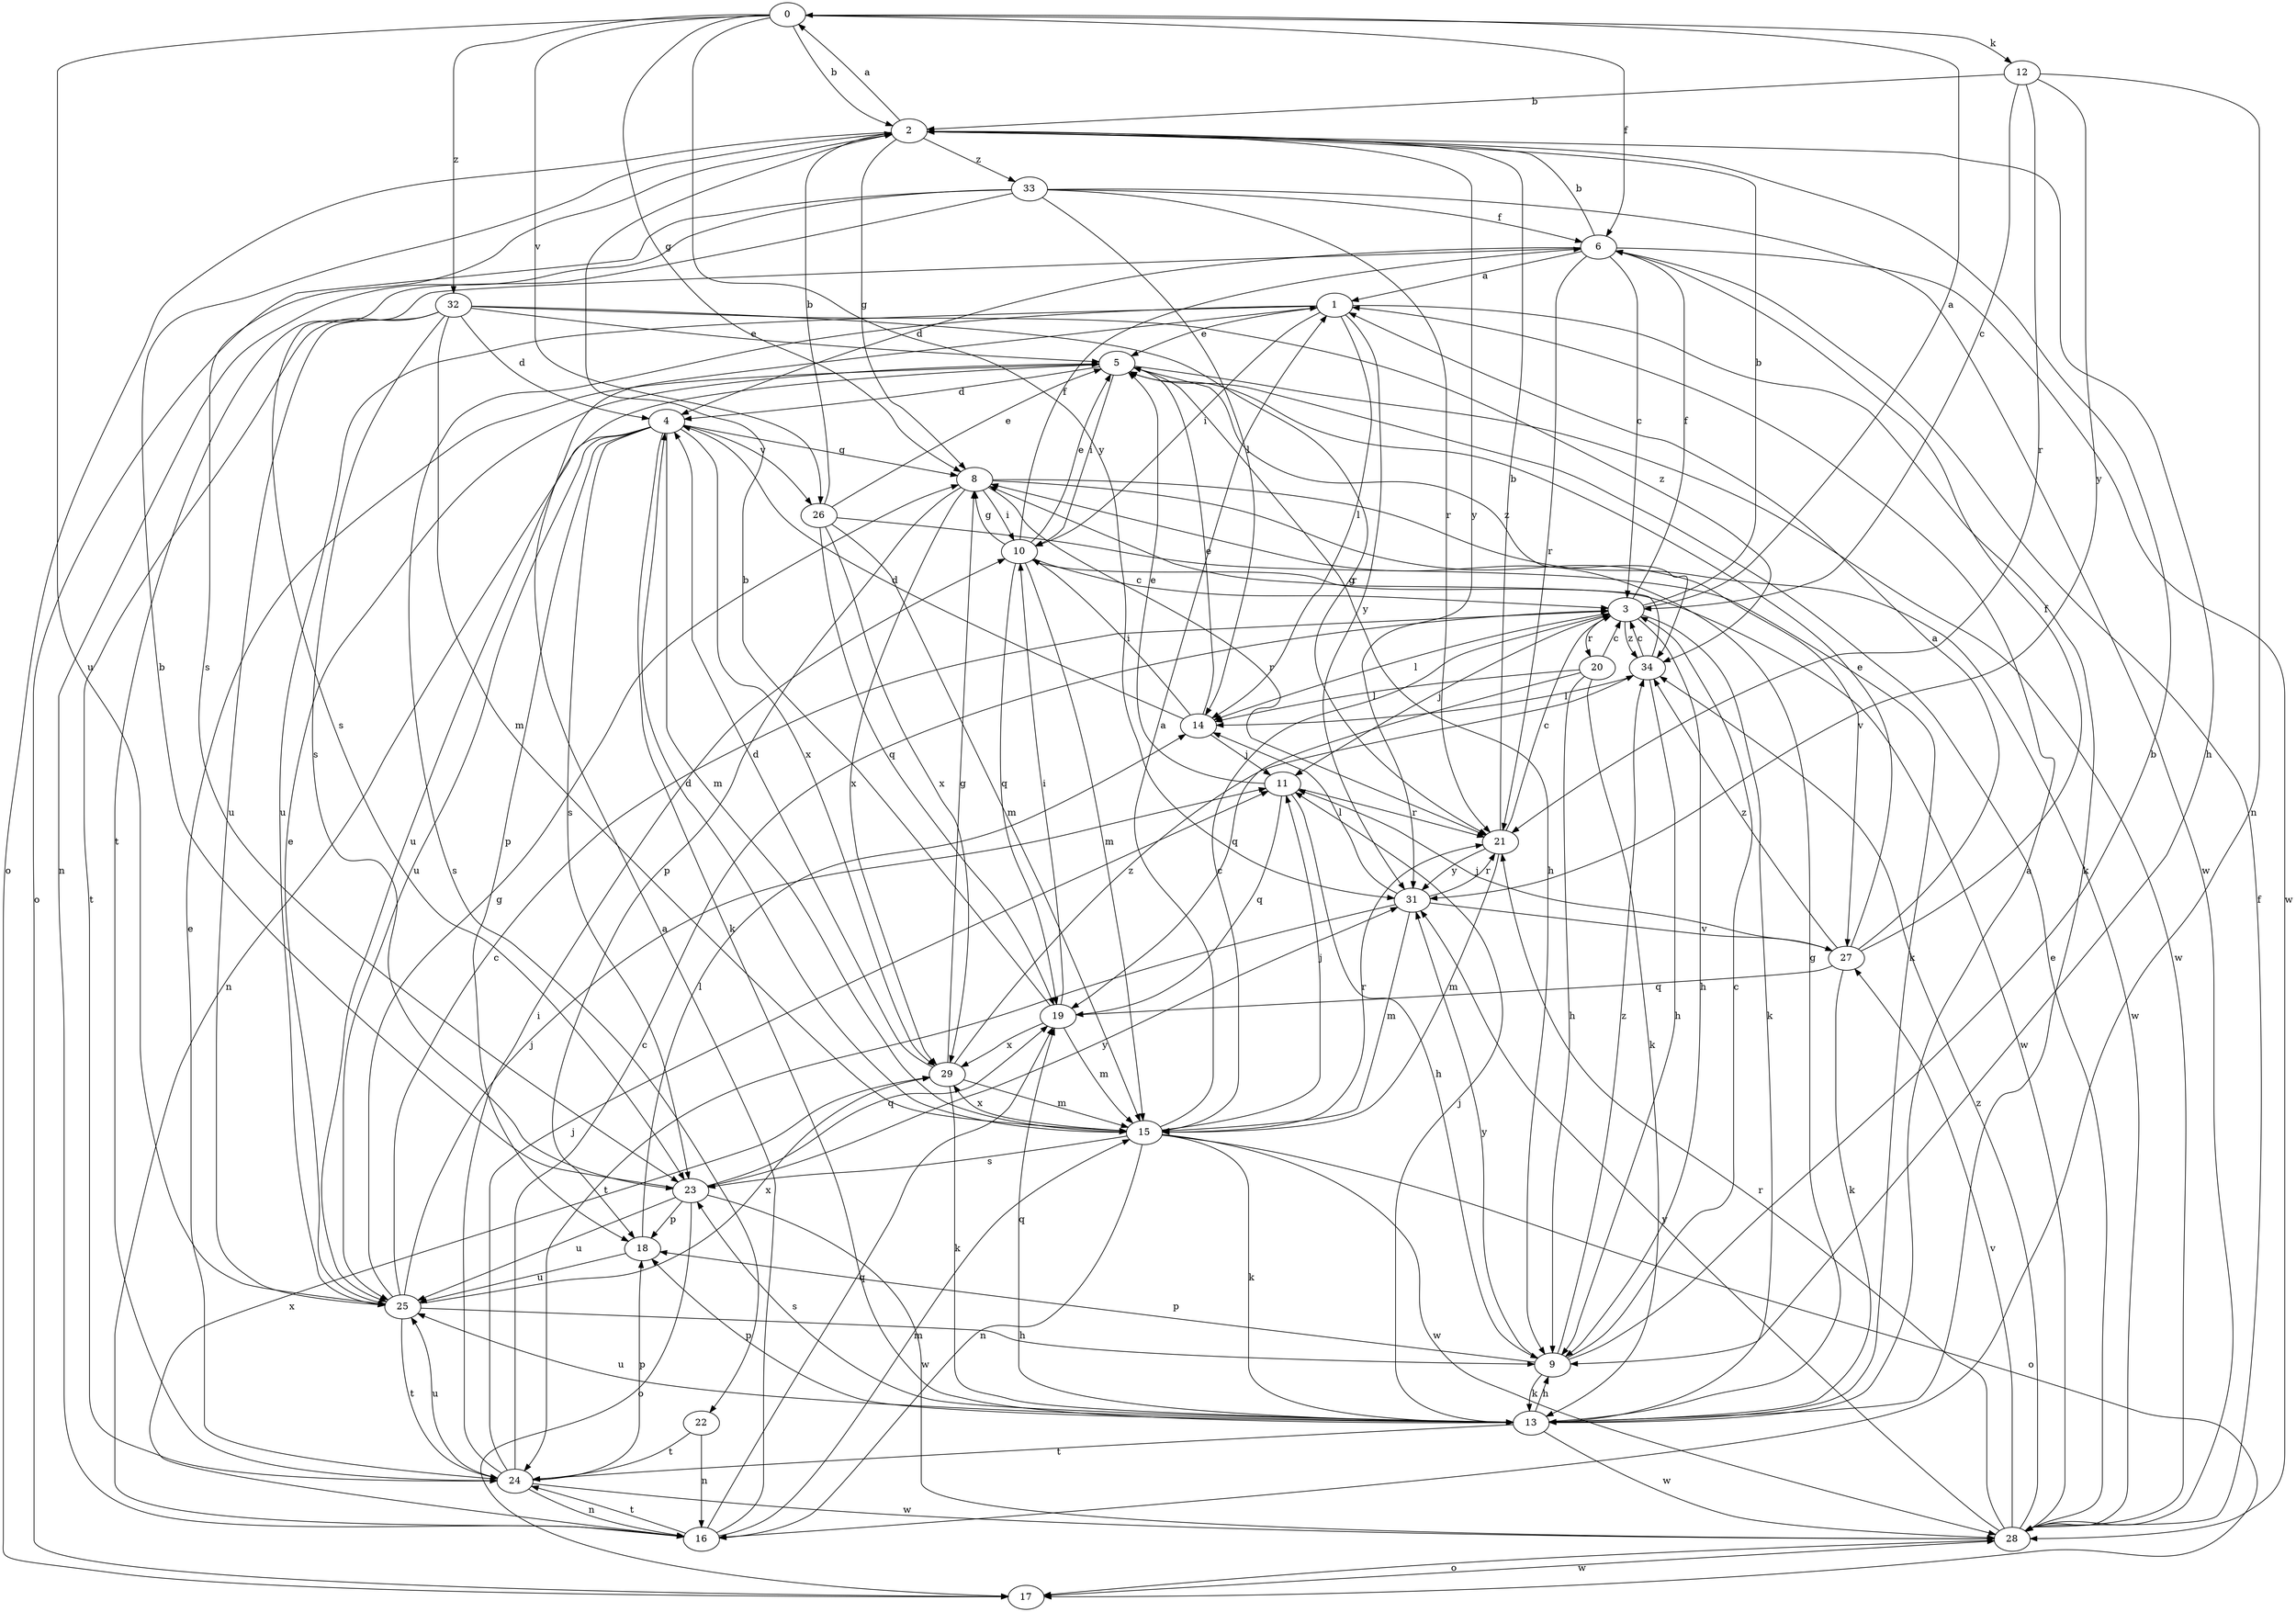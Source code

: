 strict digraph  {
0;
1;
2;
3;
4;
5;
6;
8;
9;
10;
11;
12;
13;
14;
15;
16;
17;
18;
19;
20;
21;
22;
23;
24;
25;
26;
27;
28;
29;
31;
32;
33;
34;
0 -> 2  [label=b];
0 -> 6  [label=f];
0 -> 8  [label=g];
0 -> 12  [label=k];
0 -> 25  [label=u];
0 -> 26  [label=v];
0 -> 31  [label=y];
0 -> 32  [label=z];
1 -> 5  [label=e];
1 -> 10  [label=i];
1 -> 13  [label=k];
1 -> 14  [label=l];
1 -> 22  [label=s];
1 -> 25  [label=u];
1 -> 31  [label=y];
2 -> 0  [label=a];
2 -> 8  [label=g];
2 -> 9  [label=h];
2 -> 17  [label=o];
2 -> 23  [label=s];
2 -> 31  [label=y];
2 -> 33  [label=z];
3 -> 0  [label=a];
3 -> 2  [label=b];
3 -> 6  [label=f];
3 -> 9  [label=h];
3 -> 11  [label=j];
3 -> 13  [label=k];
3 -> 14  [label=l];
3 -> 20  [label=r];
3 -> 34  [label=z];
4 -> 8  [label=g];
4 -> 13  [label=k];
4 -> 15  [label=m];
4 -> 16  [label=n];
4 -> 18  [label=p];
4 -> 23  [label=s];
4 -> 25  [label=u];
4 -> 26  [label=v];
4 -> 29  [label=x];
5 -> 4  [label=d];
5 -> 9  [label=h];
5 -> 10  [label=i];
5 -> 25  [label=u];
5 -> 28  [label=w];
5 -> 34  [label=z];
6 -> 1  [label=a];
6 -> 2  [label=b];
6 -> 3  [label=c];
6 -> 4  [label=d];
6 -> 21  [label=r];
6 -> 23  [label=s];
6 -> 28  [label=w];
8 -> 10  [label=i];
8 -> 18  [label=p];
8 -> 21  [label=r];
8 -> 27  [label=v];
8 -> 28  [label=w];
8 -> 29  [label=x];
9 -> 2  [label=b];
9 -> 3  [label=c];
9 -> 13  [label=k];
9 -> 18  [label=p];
9 -> 31  [label=y];
9 -> 34  [label=z];
10 -> 3  [label=c];
10 -> 5  [label=e];
10 -> 6  [label=f];
10 -> 8  [label=g];
10 -> 15  [label=m];
10 -> 19  [label=q];
10 -> 28  [label=w];
11 -> 5  [label=e];
11 -> 9  [label=h];
11 -> 19  [label=q];
11 -> 21  [label=r];
12 -> 2  [label=b];
12 -> 3  [label=c];
12 -> 16  [label=n];
12 -> 21  [label=r];
12 -> 31  [label=y];
13 -> 1  [label=a];
13 -> 8  [label=g];
13 -> 9  [label=h];
13 -> 11  [label=j];
13 -> 18  [label=p];
13 -> 19  [label=q];
13 -> 23  [label=s];
13 -> 24  [label=t];
13 -> 25  [label=u];
13 -> 28  [label=w];
14 -> 4  [label=d];
14 -> 5  [label=e];
14 -> 10  [label=i];
14 -> 11  [label=j];
15 -> 1  [label=a];
15 -> 3  [label=c];
15 -> 4  [label=d];
15 -> 11  [label=j];
15 -> 13  [label=k];
15 -> 16  [label=n];
15 -> 17  [label=o];
15 -> 21  [label=r];
15 -> 23  [label=s];
15 -> 28  [label=w];
15 -> 29  [label=x];
16 -> 1  [label=a];
16 -> 15  [label=m];
16 -> 19  [label=q];
16 -> 24  [label=t];
16 -> 29  [label=x];
17 -> 28  [label=w];
18 -> 14  [label=l];
18 -> 25  [label=u];
19 -> 2  [label=b];
19 -> 10  [label=i];
19 -> 15  [label=m];
19 -> 29  [label=x];
20 -> 3  [label=c];
20 -> 9  [label=h];
20 -> 13  [label=k];
20 -> 14  [label=l];
20 -> 19  [label=q];
21 -> 2  [label=b];
21 -> 3  [label=c];
21 -> 15  [label=m];
21 -> 31  [label=y];
22 -> 16  [label=n];
22 -> 24  [label=t];
23 -> 2  [label=b];
23 -> 17  [label=o];
23 -> 18  [label=p];
23 -> 19  [label=q];
23 -> 25  [label=u];
23 -> 28  [label=w];
23 -> 31  [label=y];
24 -> 3  [label=c];
24 -> 5  [label=e];
24 -> 10  [label=i];
24 -> 11  [label=j];
24 -> 16  [label=n];
24 -> 18  [label=p];
24 -> 25  [label=u];
24 -> 28  [label=w];
25 -> 3  [label=c];
25 -> 5  [label=e];
25 -> 8  [label=g];
25 -> 9  [label=h];
25 -> 11  [label=j];
25 -> 24  [label=t];
25 -> 29  [label=x];
26 -> 2  [label=b];
26 -> 5  [label=e];
26 -> 13  [label=k];
26 -> 15  [label=m];
26 -> 19  [label=q];
26 -> 29  [label=x];
27 -> 1  [label=a];
27 -> 5  [label=e];
27 -> 6  [label=f];
27 -> 11  [label=j];
27 -> 13  [label=k];
27 -> 19  [label=q];
27 -> 34  [label=z];
28 -> 5  [label=e];
28 -> 6  [label=f];
28 -> 17  [label=o];
28 -> 21  [label=r];
28 -> 27  [label=v];
28 -> 31  [label=y];
28 -> 34  [label=z];
29 -> 4  [label=d];
29 -> 8  [label=g];
29 -> 13  [label=k];
29 -> 15  [label=m];
29 -> 34  [label=z];
31 -> 14  [label=l];
31 -> 15  [label=m];
31 -> 21  [label=r];
31 -> 24  [label=t];
31 -> 27  [label=v];
32 -> 4  [label=d];
32 -> 5  [label=e];
32 -> 15  [label=m];
32 -> 21  [label=r];
32 -> 23  [label=s];
32 -> 24  [label=t];
32 -> 25  [label=u];
32 -> 34  [label=z];
33 -> 6  [label=f];
33 -> 14  [label=l];
33 -> 16  [label=n];
33 -> 17  [label=o];
33 -> 21  [label=r];
33 -> 24  [label=t];
33 -> 28  [label=w];
34 -> 3  [label=c];
34 -> 8  [label=g];
34 -> 9  [label=h];
34 -> 14  [label=l];
}
